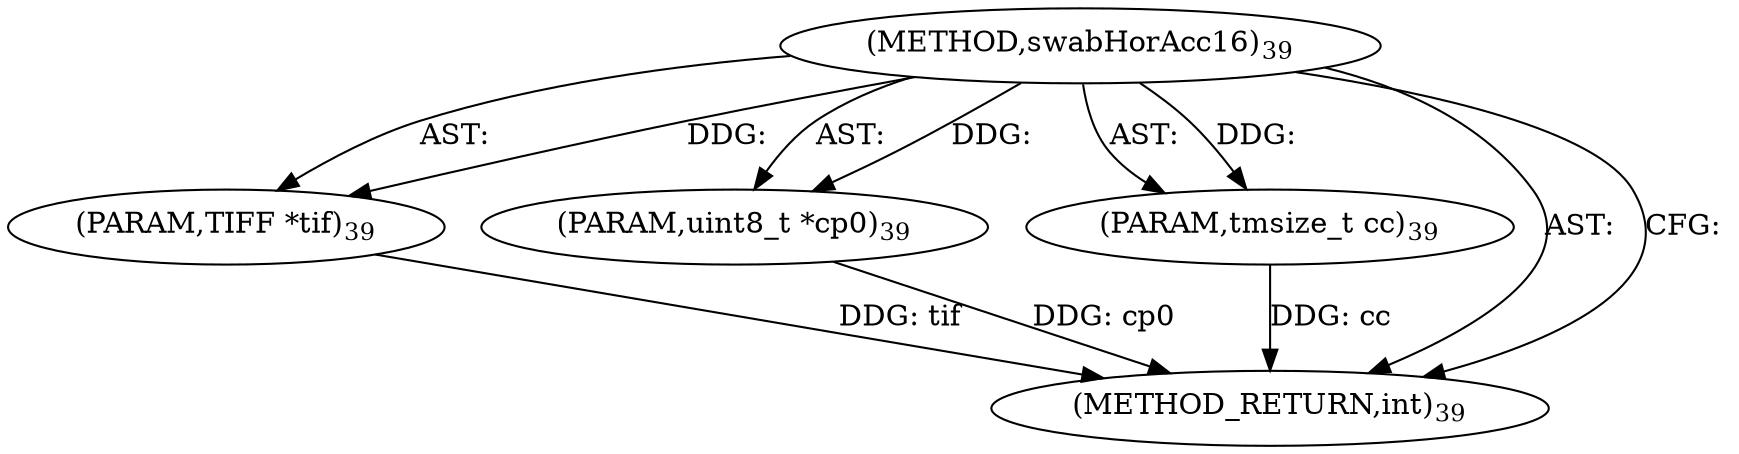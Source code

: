 digraph "swabHorAcc16" {  
"35638" [label = <(METHOD,swabHorAcc16)<SUB>39</SUB>> ]
"35639" [label = <(PARAM,TIFF *tif)<SUB>39</SUB>> ]
"35640" [label = <(PARAM,uint8_t *cp0)<SUB>39</SUB>> ]
"35641" [label = <(PARAM,tmsize_t cc)<SUB>39</SUB>> ]
"35642" [label = <(METHOD_RETURN,int)<SUB>39</SUB>> ]
  "35638" -> "35639"  [ label = "AST: "] 
  "35638" -> "35640"  [ label = "AST: "] 
  "35638" -> "35641"  [ label = "AST: "] 
  "35638" -> "35642"  [ label = "AST: "] 
  "35638" -> "35642"  [ label = "CFG: "] 
  "35639" -> "35642"  [ label = "DDG: tif"] 
  "35640" -> "35642"  [ label = "DDG: cp0"] 
  "35641" -> "35642"  [ label = "DDG: cc"] 
  "35638" -> "35639"  [ label = "DDG: "] 
  "35638" -> "35640"  [ label = "DDG: "] 
  "35638" -> "35641"  [ label = "DDG: "] 
}

